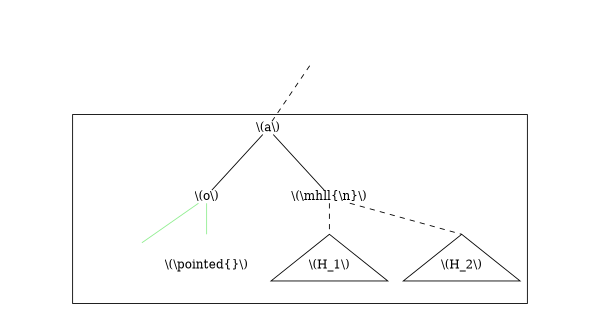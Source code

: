 graph {
	size="4,4"
    graph [splines=false]
    node [height=1 width=1]

	r [label="" shape=none]
	rl [label="" shape=none]

	r2 [label="" shape=none]
	r2r [label="" shape=none]

    r -- rl [style=invis]
    r -- 0 [style=invis]

    r2-- r2r [style=invis]
    r2-- 0 [style=dashed]

	subgraph cluster_1 {
        0 [label="\\(a\\)" shape=plain]
        1 [label="\\(o\\)" shape=plain]
        2 [label="\\(\\mhll{\\n}\\)" shape=plain]

        g0 [label="\\(H_1\\)" shape=triangle]
        g1 [label="\\(H_2\\)" shape=triangle]

        f1 [label="" shape=none]
        f0 [label="\\(\\pointed{}\\)" shape=none]

        0 -- 1
        0 -- 2

        1 -- f0 [color=lightgreen]
        1 -- f1 [color=lightgreen]

        2 -- g0:n [style=dashed]
        2 -- g1:n [style=dashed]
	}
}
